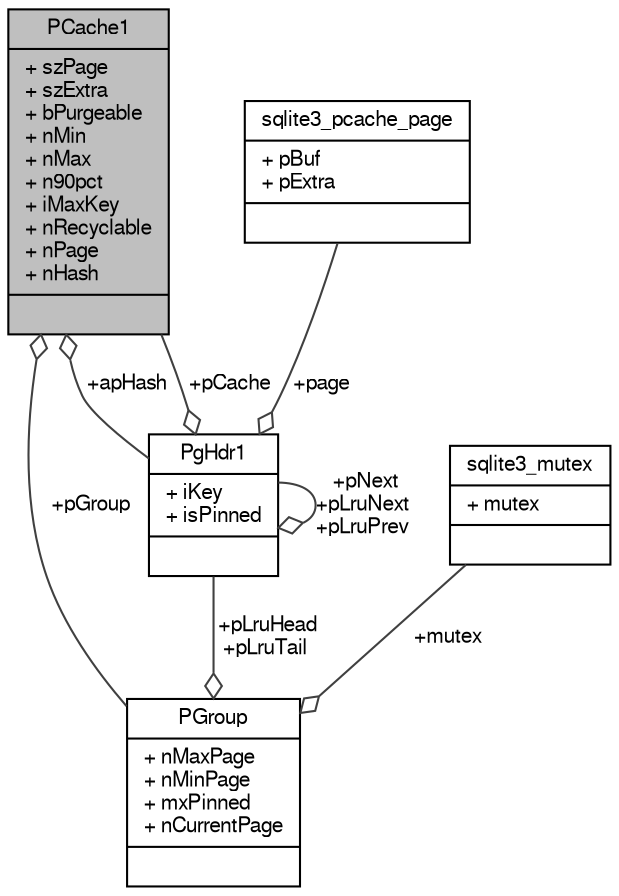 digraph "PCache1"
{
  edge [fontname="FreeSans",fontsize="10",labelfontname="FreeSans",labelfontsize="10"];
  node [fontname="FreeSans",fontsize="10",shape=record];
  Node1 [label="{PCache1\n|+ szPage\l+ szExtra\l+ bPurgeable\l+ nMin\l+ nMax\l+ n90pct\l+ iMaxKey\l+ nRecyclable\l+ nPage\l+ nHash\l|}",height=0.2,width=0.4,color="black", fillcolor="grey75", style="filled", fontcolor="black"];
  Node2 -> Node1 [color="grey25",fontsize="10",style="solid",label=" +pGroup" ,arrowhead="odiamond",fontname="FreeSans"];
  Node2 [label="{PGroup\n|+ nMaxPage\l+ nMinPage\l+ mxPinned\l+ nCurrentPage\l|}",height=0.2,width=0.4,color="black", fillcolor="white", style="filled",URL="$structPGroup.html"];
  Node3 -> Node2 [color="grey25",fontsize="10",style="solid",label=" +pLruHead\n+pLruTail" ,arrowhead="odiamond",fontname="FreeSans"];
  Node3 [label="{PgHdr1\n|+ iKey\l+ isPinned\l|}",height=0.2,width=0.4,color="black", fillcolor="white", style="filled",URL="$structPgHdr1.html"];
  Node4 -> Node3 [color="grey25",fontsize="10",style="solid",label=" +page" ,arrowhead="odiamond",fontname="FreeSans"];
  Node4 [label="{sqlite3_pcache_page\n|+ pBuf\l+ pExtra\l|}",height=0.2,width=0.4,color="black", fillcolor="white", style="filled",URL="$structsqlite3__pcache__page.html"];
  Node3 -> Node3 [color="grey25",fontsize="10",style="solid",label=" +pNext\n+pLruNext\n+pLruPrev" ,arrowhead="odiamond",fontname="FreeSans"];
  Node1 -> Node3 [color="grey25",fontsize="10",style="solid",label=" +pCache" ,arrowhead="odiamond",fontname="FreeSans"];
  Node5 -> Node2 [color="grey25",fontsize="10",style="solid",label=" +mutex" ,arrowhead="odiamond",fontname="FreeSans"];
  Node5 [label="{sqlite3_mutex\n|+ mutex\l|}",height=0.2,width=0.4,color="black", fillcolor="white", style="filled",URL="$structsqlite3__mutex.html"];
  Node3 -> Node1 [color="grey25",fontsize="10",style="solid",label=" +apHash" ,arrowhead="odiamond",fontname="FreeSans"];
}
